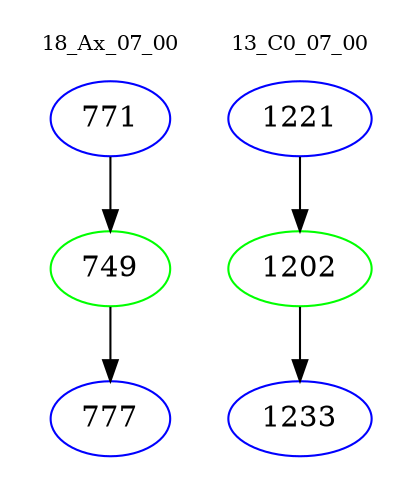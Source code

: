 digraph{
subgraph cluster_0 {
color = white
label = "18_Ax_07_00";
fontsize=10;
T0_771 [label="771", color="blue"]
T0_771 -> T0_749 [color="black"]
T0_749 [label="749", color="green"]
T0_749 -> T0_777 [color="black"]
T0_777 [label="777", color="blue"]
}
subgraph cluster_1 {
color = white
label = "13_C0_07_00";
fontsize=10;
T1_1221 [label="1221", color="blue"]
T1_1221 -> T1_1202 [color="black"]
T1_1202 [label="1202", color="green"]
T1_1202 -> T1_1233 [color="black"]
T1_1233 [label="1233", color="blue"]
}
}
